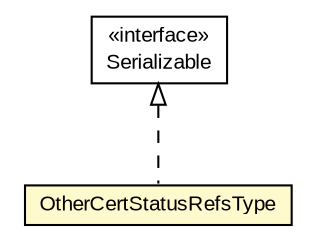 #!/usr/local/bin/dot
#
# Class diagram 
# Generated by UMLGraph version R5_6-24-gf6e263 (http://www.umlgraph.org/)
#

digraph G {
	edge [fontname="arial",fontsize=10,labelfontname="arial",labelfontsize=10];
	node [fontname="arial",fontsize=10,shape=plaintext];
	nodesep=0.25;
	ranksep=0.5;
	// eu.europa.esig.jaxb.xades.OtherCertStatusRefsType
	c469133 [label=<<table title="eu.europa.esig.jaxb.xades.OtherCertStatusRefsType" border="0" cellborder="1" cellspacing="0" cellpadding="2" port="p" bgcolor="lemonChiffon" href="./OtherCertStatusRefsType.html">
		<tr><td><table border="0" cellspacing="0" cellpadding="1">
<tr><td align="center" balign="center"> OtherCertStatusRefsType </td></tr>
		</table></td></tr>
		</table>>, URL="./OtherCertStatusRefsType.html", fontname="arial", fontcolor="black", fontsize=10.0];
	//eu.europa.esig.jaxb.xades.OtherCertStatusRefsType implements java.io.Serializable
	c469363:p -> c469133:p [dir=back,arrowtail=empty,style=dashed];
	// java.io.Serializable
	c469363 [label=<<table title="java.io.Serializable" border="0" cellborder="1" cellspacing="0" cellpadding="2" port="p" href="http://java.sun.com/j2se/1.4.2/docs/api/java/io/Serializable.html">
		<tr><td><table border="0" cellspacing="0" cellpadding="1">
<tr><td align="center" balign="center"> &#171;interface&#187; </td></tr>
<tr><td align="center" balign="center"> Serializable </td></tr>
		</table></td></tr>
		</table>>, URL="http://java.sun.com/j2se/1.4.2/docs/api/java/io/Serializable.html", fontname="arial", fontcolor="black", fontsize=10.0];
}

